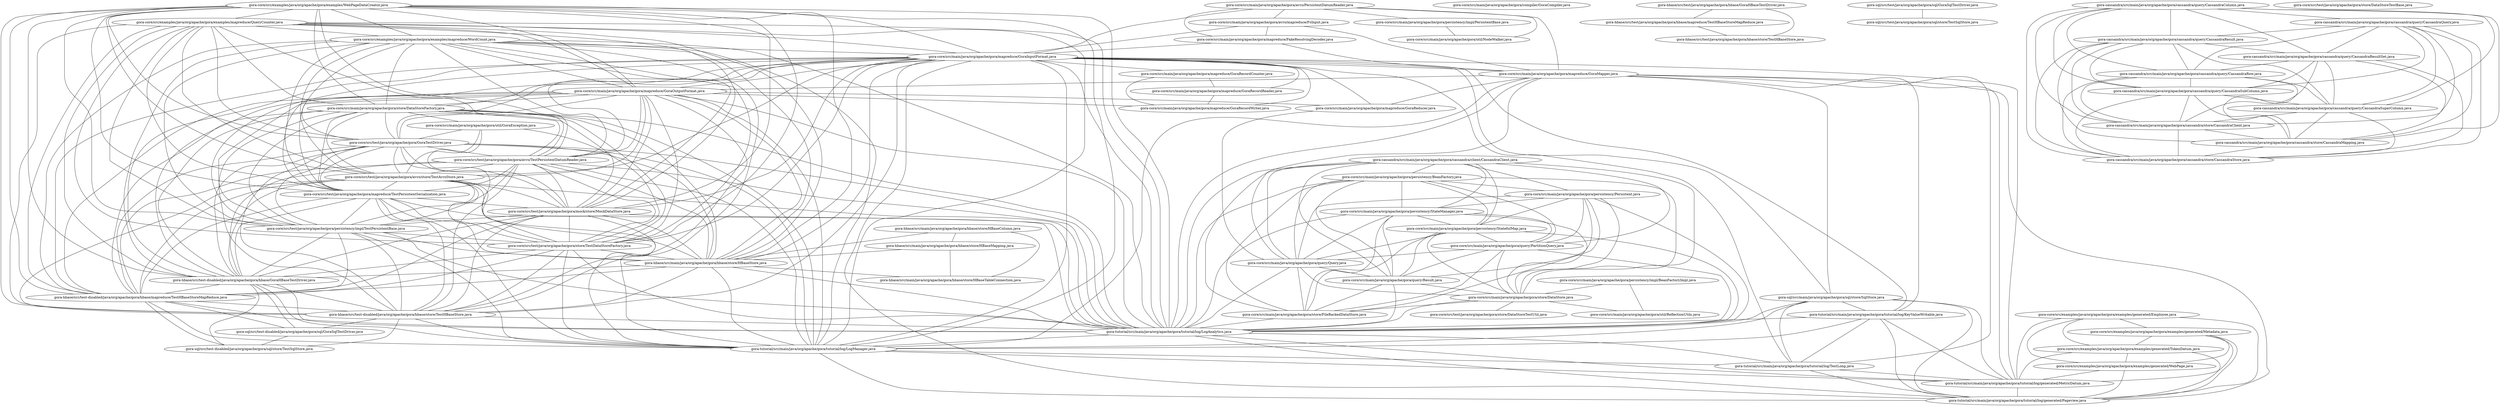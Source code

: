 strict graph G {
  1 [ label="gora-core/src/main/java/org/apache/gora/mapreduce/GoraMapper.java" owner="2211bc45-ed67-4061-b38e-ffffcc55dddd" creator="2211bc45-ed67-4061-b38e-ffffcc55dddd" dev1="2211bc45-ed67-4061-b38e-ffffcc55dddd;2" package="org.apache.gora.mapreduce" dev2="ae34e039-3edd-48a8-b3de-a6cf6da1ef90;2" ];
  2 [ label="gora-core/src/main/java/org/apache/gora/mapreduce/GoraReducer.java" owner="2211bc45-ed67-4061-b38e-ffffcc55dddd" creator="2211bc45-ed67-4061-b38e-ffffcc55dddd" dev1="2211bc45-ed67-4061-b38e-ffffcc55dddd;1" package="org.apache.gora.mapreduce" dev2="ae34e039-3edd-48a8-b3de-a6cf6da1ef90;1" ];
  3 [ label="gora-core/src/main/java/org/apache/gora/query/Query.java" owner="2211bc45-ed67-4061-b38e-ffffcc55dddd" creator="2211bc45-ed67-4061-b38e-ffffcc55dddd" dev1="2211bc45-ed67-4061-b38e-ffffcc55dddd;2" package="org.apache.gora.query" dev2="77fef2dc-9f68-4009-b20a-33c85dae5e14;1" ];
  4 [ label="gora-core/src/main/java/org/apache/gora/avro/PersistentDatumReader.java" owner="2211bc45-ed67-4061-b38e-ffffcc55dddd" creator="ae34e039-3edd-48a8-b3de-a6cf6da1ef90" dev1="2211bc45-ed67-4061-b38e-ffffcc55dddd;1" package="org.apache.gora.avro" dev2="ae34e039-3edd-48a8-b3de-a6cf6da1ef90;1" ];
  5 [ label="gora-core/src/main/java/org/apache/gora/persistency/impl/PersistentBase.java" owner="ae34e039-3edd-48a8-b3de-a6cf6da1ef90" creator="ae34e039-3edd-48a8-b3de-a6cf6da1ef90" dev1="ae34e039-3edd-48a8-b3de-a6cf6da1ef90;1" package="org.apache.gora.persistency" ];
  6 [ label="gora-core/src/main/java/org/apache/gora/util/NodeWalker.java" owner="ae34e039-3edd-48a8-b3de-a6cf6da1ef90" creator="ae34e039-3edd-48a8-b3de-a6cf6da1ef90" dev1="ae34e039-3edd-48a8-b3de-a6cf6da1ef90;1" package="org.apache.gora.util" ];
  7 [ label="gora-core/src/main/java/org/apache/gora/avro/mapreduce/FsInput.java" owner="2211bc45-ed67-4061-b38e-ffffcc55dddd" creator="2211bc45-ed67-4061-b38e-ffffcc55dddd" dev1="2211bc45-ed67-4061-b38e-ffffcc55dddd;1" package="org.apache.gora.avro" ];
  8 [ label="gora-core/src/main/java/org/apache/gora/mapreduce/FakeResolvingDecoder.java" owner="2211bc45-ed67-4061-b38e-ffffcc55dddd" creator="2211bc45-ed67-4061-b38e-ffffcc55dddd" dev1="2211bc45-ed67-4061-b38e-ffffcc55dddd;1" package="org.apache.gora.mapreduce" ];
  9 [ label="gora-core/src/main/java/org/apache/gora/mapreduce/GoraInputFormat.java" owner="2211bc45-ed67-4061-b38e-ffffcc55dddd" dev3="ae34e039-3edd-48a8-b3de-a6cf6da1ef90;2" creator="2211bc45-ed67-4061-b38e-ffffcc55dddd" dev1="2211bc45-ed67-4061-b38e-ffffcc55dddd;2" package="org.apache.gora.mapreduce" dev2="bf6de4d7-d391-4155-a462-8e43059b31e1;1" ];
  10 [ label="gora-core/src/main/java/org/apache/gora/mapreduce/GoraOutputFormat.java" owner="f7cd51c0-800b-425d-937b-9f09174c4c52" dev3="ae34e039-3edd-48a8-b3de-a6cf6da1ef90;1" creator="ae34e039-3edd-48a8-b3de-a6cf6da1ef90" dev1="f7cd51c0-800b-425d-937b-9f09174c4c52;1" package="org.apache.gora.mapreduce" dev2="bf6de4d7-d391-4155-a462-8e43059b31e1;1" ];
  11 [ label="gora-core/src/main/java/org/apache/gora/store/DataStoreFactory.java" owner="bf6de4d7-d391-4155-a462-8e43059b31e1" creator="ae34e039-3edd-48a8-b3de-a6cf6da1ef90" dev1="bf6de4d7-d391-4155-a462-8e43059b31e1;1" package="org.apache.gora.store" dev2="ae34e039-3edd-48a8-b3de-a6cf6da1ef90;1" ];
  12 [ label="gora-core/src/main/java/org/apache/gora/util/GoraException.java" owner="ae34e039-3edd-48a8-b3de-a6cf6da1ef90" creator="ae34e039-3edd-48a8-b3de-a6cf6da1ef90" dev1="ae34e039-3edd-48a8-b3de-a6cf6da1ef90;1" package="org.apache.gora.util" ];
  13 [ label="gora-core/src/test/java/org/apache/gora/GoraTestDriver.java" owner="bf6de4d7-d391-4155-a462-8e43059b31e1" creator="ae34e039-3edd-48a8-b3de-a6cf6da1ef90" dev1="bf6de4d7-d391-4155-a462-8e43059b31e1;1" package="org.apache.gora" dev2="ae34e039-3edd-48a8-b3de-a6cf6da1ef90;1" ];
  14 [ label="gora-core/src/test/java/org/apache/gora/avro/store/TestAvroStore.java" owner="bf6de4d7-d391-4155-a462-8e43059b31e1" creator="ae34e039-3edd-48a8-b3de-a6cf6da1ef90" dev1="bf6de4d7-d391-4155-a462-8e43059b31e1;1" package="org.apache.gora.avro" dev2="ae34e039-3edd-48a8-b3de-a6cf6da1ef90;1" ];
  15 [ label="gora-core/src/test/java/org/apache/gora/mock/store/MockDataStore.java" owner="bf6de4d7-d391-4155-a462-8e43059b31e1" creator="ae34e039-3edd-48a8-b3de-a6cf6da1ef90" dev1="bf6de4d7-d391-4155-a462-8e43059b31e1;1" package="org.apache.gora.mock" dev2="ae34e039-3edd-48a8-b3de-a6cf6da1ef90;1" ];
  16 [ label="gora-core/src/test/java/org/apache/gora/store/TestDataStoreFactory.java" owner="bf6de4d7-d391-4155-a462-8e43059b31e1" creator="ae34e039-3edd-48a8-b3de-a6cf6da1ef90" dev1="bf6de4d7-d391-4155-a462-8e43059b31e1;1" package="org.apache.gora.store" dev2="ae34e039-3edd-48a8-b3de-a6cf6da1ef90;1" ];
  17 [ label="gora-core/src/main/java/org/apache/gora/persistency/impl/BeanFactoryImpl.java" owner="ae34e039-3edd-48a8-b3de-a6cf6da1ef90" creator="ae34e039-3edd-48a8-b3de-a6cf6da1ef90" dev1="ae34e039-3edd-48a8-b3de-a6cf6da1ef90;1" package="org.apache.gora.persistency" ];
  18 [ label="gora-core/src/main/java/org/apache/gora/store/DataStore.java" owner="2211bc45-ed67-4061-b38e-ffffcc55dddd" dev3="ae34e039-3edd-48a8-b3de-a6cf6da1ef90;1" creator="ae34e039-3edd-48a8-b3de-a6cf6da1ef90" dev1="2211bc45-ed67-4061-b38e-ffffcc55dddd;1" package="org.apache.gora.store" dev2="bf6de4d7-d391-4155-a462-8e43059b31e1;1" ];
  19 [ label="gora-core/src/main/java/org/apache/gora/util/ReflectionUtils.java" owner="ae34e039-3edd-48a8-b3de-a6cf6da1ef90" creator="ae34e039-3edd-48a8-b3de-a6cf6da1ef90" dev1="ae34e039-3edd-48a8-b3de-a6cf6da1ef90;1" package="org.apache.gora.util" ];
  20 [ label="gora-sql/src/main/java/org/apache/gora/sql/store/SqlStore.java" owner="ae34e039-3edd-48a8-b3de-a6cf6da1ef90" creator="ae34e039-3edd-48a8-b3de-a6cf6da1ef90" dev1="ae34e039-3edd-48a8-b3de-a6cf6da1ef90;1" package="org.apache.gora.sql" ];
  21 [ label="gora-tutorial/src/main/java/org/apache/gora/tutorial/log/KeyValueWritable.java" owner="ae34e039-3edd-48a8-b3de-a6cf6da1ef90" creator="ae34e039-3edd-48a8-b3de-a6cf6da1ef90" dev1="ae34e039-3edd-48a8-b3de-a6cf6da1ef90;1" package="org.apache.gora.tutorial" ];
  22 [ label="gora-tutorial/src/main/java/org/apache/gora/tutorial/log/LogAnalytics.java" owner="2211bc45-ed67-4061-b38e-ffffcc55dddd" dev3="ae34e039-3edd-48a8-b3de-a6cf6da1ef90;1" creator="ae34e039-3edd-48a8-b3de-a6cf6da1ef90" dev1="2211bc45-ed67-4061-b38e-ffffcc55dddd;1" package="org.apache.gora.tutorial" dev2="bf6de4d7-d391-4155-a462-8e43059b31e1;1" ];
  23 [ label="gora-tutorial/src/main/java/org/apache/gora/tutorial/log/LogManager.java" owner="bf6de4d7-d391-4155-a462-8e43059b31e1" creator="ae34e039-3edd-48a8-b3de-a6cf6da1ef90" dev1="bf6de4d7-d391-4155-a462-8e43059b31e1;1" package="org.apache.gora.tutorial" dev2="ae34e039-3edd-48a8-b3de-a6cf6da1ef90;1" ];
  24 [ label="gora-tutorial/src/main/java/org/apache/gora/tutorial/log/TextLong.java" owner="ae34e039-3edd-48a8-b3de-a6cf6da1ef90" creator="ae34e039-3edd-48a8-b3de-a6cf6da1ef90" dev1="ae34e039-3edd-48a8-b3de-a6cf6da1ef90;1" package="org.apache.gora.tutorial" ];
  25 [ label="gora-tutorial/src/main/java/org/apache/gora/tutorial/log/generated/MetricDatum.java" owner="7241ac23-bd8d-45f5-a96c-ffe9c2008da7" creator="ae34e039-3edd-48a8-b3de-a6cf6da1ef90" dev1="7241ac23-bd8d-45f5-a96c-ffe9c2008da7;1" package="org.apache.gora.tutorial" dev2="ae34e039-3edd-48a8-b3de-a6cf6da1ef90;1" ];
  26 [ label="gora-tutorial/src/main/java/org/apache/gora/tutorial/log/generated/Pageview.java" owner="7241ac23-bd8d-45f5-a96c-ffe9c2008da7" creator="ae34e039-3edd-48a8-b3de-a6cf6da1ef90" dev1="7241ac23-bd8d-45f5-a96c-ffe9c2008da7;1" package="org.apache.gora.tutorial" dev2="ae34e039-3edd-48a8-b3de-a6cf6da1ef90;1" ];
  27 [ label="gora-core/src/main/java/org/apache/gora/mapreduce/GoraRecordWriter.java" owner="f7cd51c0-800b-425d-937b-9f09174c4c52" creator="f7cd51c0-800b-425d-937b-9f09174c4c52" dev1="f7cd51c0-800b-425d-937b-9f09174c4c52;1" package="org.apache.gora.mapreduce" dev2="2211bc45-ed67-4061-b38e-ffffcc55dddd;1" ];
  28 [ label="gora-core/src/main/java/org/apache/gora/mapreduce/GoraRecordCounter.java" owner="2211bc45-ed67-4061-b38e-ffffcc55dddd" creator="2211bc45-ed67-4061-b38e-ffffcc55dddd" dev1="2211bc45-ed67-4061-b38e-ffffcc55dddd;1" package="org.apache.gora.mapreduce" ];
  29 [ label="gora-core/src/main/java/org/apache/gora/mapreduce/GoraRecordReader.java" owner="2211bc45-ed67-4061-b38e-ffffcc55dddd" creator="2211bc45-ed67-4061-b38e-ffffcc55dddd" dev1="2211bc45-ed67-4061-b38e-ffffcc55dddd;1" package="org.apache.gora.mapreduce" ];
  30 [ label="gora-hbase/src/main/java/org/apache/gora/hbase/store/HBaseMapping.java" owner="7241ac23-bd8d-45f5-a96c-ffe9c2008da7" dev3="77fef2dc-9f68-4009-b20a-33c85dae5e14;1" creator="7241ac23-bd8d-45f5-a96c-ffe9c2008da7" dev1="7241ac23-bd8d-45f5-a96c-ffe9c2008da7;1" package="org.apache.gora.hbase" dev2="bf6de4d7-d391-4155-a462-8e43059b31e1;1" ];
  31 [ label="gora-hbase/src/main/java/org/apache/gora/hbase/store/HBaseStore.java" owner="77fef2dc-9f68-4009-b20a-33c85dae5e14" dev3="77fef2dc-9f68-4009-b20a-33c85dae5e14;5" creator="7241ac23-bd8d-45f5-a96c-ffe9c2008da7" dev1="7241ac23-bd8d-45f5-a96c-ffe9c2008da7;1" package="org.apache.gora.hbase" dev2="bf6de4d7-d391-4155-a462-8e43059b31e1;2" ];
  32 [ label="gora-core/src/examples/java/org/apache/gora/examples/generated/Employee.java" owner="7241ac23-bd8d-45f5-a96c-ffe9c2008da7" creator="7241ac23-bd8d-45f5-a96c-ffe9c2008da7" dev1="7241ac23-bd8d-45f5-a96c-ffe9c2008da7;1" package="org.apache.gora.examples" ];
  33 [ label="gora-core/src/examples/java/org/apache/gora/examples/generated/Metadata.java" owner="7241ac23-bd8d-45f5-a96c-ffe9c2008da7" creator="7241ac23-bd8d-45f5-a96c-ffe9c2008da7" dev1="7241ac23-bd8d-45f5-a96c-ffe9c2008da7;1" package="org.apache.gora.examples" ];
  34 [ label="gora-core/src/examples/java/org/apache/gora/examples/generated/TokenDatum.java" owner="7241ac23-bd8d-45f5-a96c-ffe9c2008da7" creator="7241ac23-bd8d-45f5-a96c-ffe9c2008da7" dev1="7241ac23-bd8d-45f5-a96c-ffe9c2008da7;1" package="org.apache.gora.examples" ];
  35 [ label="gora-core/src/examples/java/org/apache/gora/examples/generated/WebPage.java" owner="7241ac23-bd8d-45f5-a96c-ffe9c2008da7" creator="7241ac23-bd8d-45f5-a96c-ffe9c2008da7" dev1="7241ac23-bd8d-45f5-a96c-ffe9c2008da7;1" package="org.apache.gora.examples" ];
  36 [ label="gora-cassandra/src/main/java/org/apache/gora/cassandra/client/CassandraClient.java" owner="2211bc45-ed67-4061-b38e-ffffcc55dddd" creator="2211bc45-ed67-4061-b38e-ffffcc55dddd" dev1="2211bc45-ed67-4061-b38e-ffffcc55dddd;1" package="org.apache.gora.cassandra" ];
  37 [ label="gora-core/src/main/java/org/apache/gora/persistency/BeanFactory.java" owner="2211bc45-ed67-4061-b38e-ffffcc55dddd" creator="2211bc45-ed67-4061-b38e-ffffcc55dddd" dev1="2211bc45-ed67-4061-b38e-ffffcc55dddd;1" package="org.apache.gora.persistency" ];
  38 [ label="gora-core/src/main/java/org/apache/gora/persistency/Persistent.java" owner="2211bc45-ed67-4061-b38e-ffffcc55dddd" creator="2211bc45-ed67-4061-b38e-ffffcc55dddd" dev1="2211bc45-ed67-4061-b38e-ffffcc55dddd;1" package="org.apache.gora.persistency" ];
  39 [ label="gora-core/src/main/java/org/apache/gora/persistency/StateManager.java" owner="2211bc45-ed67-4061-b38e-ffffcc55dddd" creator="2211bc45-ed67-4061-b38e-ffffcc55dddd" dev1="2211bc45-ed67-4061-b38e-ffffcc55dddd;1" package="org.apache.gora.persistency" ];
  40 [ label="gora-core/src/main/java/org/apache/gora/persistency/StatefulMap.java" owner="2211bc45-ed67-4061-b38e-ffffcc55dddd" creator="2211bc45-ed67-4061-b38e-ffffcc55dddd" dev1="2211bc45-ed67-4061-b38e-ffffcc55dddd;1" package="org.apache.gora.persistency" ];
  41 [ label="gora-core/src/main/java/org/apache/gora/query/PartitionQuery.java" owner="2211bc45-ed67-4061-b38e-ffffcc55dddd" creator="2211bc45-ed67-4061-b38e-ffffcc55dddd" dev1="2211bc45-ed67-4061-b38e-ffffcc55dddd;1" package="org.apache.gora.query" ];
  42 [ label="gora-core/src/main/java/org/apache/gora/query/Result.java" owner="2211bc45-ed67-4061-b38e-ffffcc55dddd" creator="2211bc45-ed67-4061-b38e-ffffcc55dddd" dev1="2211bc45-ed67-4061-b38e-ffffcc55dddd;1" package="org.apache.gora.query" ];
  43 [ label="gora-core/src/main/java/org/apache/gora/store/FileBackedDataStore.java" owner="2211bc45-ed67-4061-b38e-ffffcc55dddd" creator="2211bc45-ed67-4061-b38e-ffffcc55dddd" dev1="2211bc45-ed67-4061-b38e-ffffcc55dddd;1" package="org.apache.gora.store" ];
  44 [ label="gora-core/src/main/java/org/apache/gora/compiler/GoraCompiler.java" owner="2211bc45-ed67-4061-b38e-ffffcc55dddd" creator="2211bc45-ed67-4061-b38e-ffffcc55dddd" dev1="2211bc45-ed67-4061-b38e-ffffcc55dddd;1" package="org.apache.gora.compiler" ];
  45 [ label="gora-hbase/src/test-disabled/java/org/apache/gora/hbase/GoraHBaseTestDriver.java" owner="bf6de4d7-d391-4155-a462-8e43059b31e1" creator="bf6de4d7-d391-4155-a462-8e43059b31e1" dev1="bf6de4d7-d391-4155-a462-8e43059b31e1;5" package="UNKNOWN" ];
  46 [ label="gora-hbase/src/test/java/org/apache/gora/hbase/GoraHBaseTestDriver.java" owner="bf6de4d7-d391-4155-a462-8e43059b31e1" creator="bf6de4d7-d391-4155-a462-8e43059b31e1" dev1="bf6de4d7-d391-4155-a462-8e43059b31e1;1" package="org.apache.gora.hbase" ];
  47 [ label="gora-hbase/src/test/java/org/apache/gora/hbase/mapreduce/TestHBaseStoreMapReduce.java" owner="60460cd2-b759-4fc5-b3ad-9af9340bf399" creator="bf6de4d7-d391-4155-a462-8e43059b31e1" dev1="bf6de4d7-d391-4155-a462-8e43059b31e1;1" package="org.apache.gora.hbase" dev2="60460cd2-b759-4fc5-b3ad-9af9340bf399;2" ];
  48 [ label="gora-hbase/src/test/java/org/apache/gora/hbase/store/TestHBaseStore.java" owner="bf6de4d7-d391-4155-a462-8e43059b31e1" creator="bf6de4d7-d391-4155-a462-8e43059b31e1" dev1="bf6de4d7-d391-4155-a462-8e43059b31e1;1" package="org.apache.gora.hbase" ];
  49 [ label="gora-sql/src/test/java/org/apache/gora/sql/GoraSqlTestDriver.java" owner="bf6de4d7-d391-4155-a462-8e43059b31e1" creator="bf6de4d7-d391-4155-a462-8e43059b31e1" dev1="bf6de4d7-d391-4155-a462-8e43059b31e1;1" package="org.apache.gora.sql" ];
  50 [ label="gora-sql/src/test/java/org/apache/gora/sql/store/TestSqlStore.java" owner="bf6de4d7-d391-4155-a462-8e43059b31e1" creator="bf6de4d7-d391-4155-a462-8e43059b31e1" dev1="bf6de4d7-d391-4155-a462-8e43059b31e1;1" package="org.apache.gora.sql" ];
  51 [ label="gora-cassandra/src/main/java/org/apache/gora/cassandra/query/CassandraColumn.java" owner="fe182a49-fd49-4b73-800f-c6646bd6611f" creator="fe182a49-fd49-4b73-800f-c6646bd6611f" dev1="fe182a49-fd49-4b73-800f-c6646bd6611f;1" package="org.apache.gora.cassandra" ];
  52 [ label="gora-cassandra/src/main/java/org/apache/gora/cassandra/query/CassandraQuery.java" owner="fe182a49-fd49-4b73-800f-c6646bd6611f" creator="fe182a49-fd49-4b73-800f-c6646bd6611f" dev1="fe182a49-fd49-4b73-800f-c6646bd6611f;1" package="org.apache.gora.cassandra" ];
  53 [ label="gora-cassandra/src/main/java/org/apache/gora/cassandra/query/CassandraResult.java" owner="fe182a49-fd49-4b73-800f-c6646bd6611f" creator="fe182a49-fd49-4b73-800f-c6646bd6611f" dev1="fe182a49-fd49-4b73-800f-c6646bd6611f;1" package="org.apache.gora.cassandra" ];
  54 [ label="gora-cassandra/src/main/java/org/apache/gora/cassandra/query/CassandraResultSet.java" owner="fe182a49-fd49-4b73-800f-c6646bd6611f" creator="fe182a49-fd49-4b73-800f-c6646bd6611f" dev1="fe182a49-fd49-4b73-800f-c6646bd6611f;1" package="org.apache.gora.cassandra" ];
  55 [ label="gora-cassandra/src/main/java/org/apache/gora/cassandra/query/CassandraRow.java" owner="fe182a49-fd49-4b73-800f-c6646bd6611f" creator="fe182a49-fd49-4b73-800f-c6646bd6611f" dev1="fe182a49-fd49-4b73-800f-c6646bd6611f;1" package="org.apache.gora.cassandra" ];
  56 [ label="gora-cassandra/src/main/java/org/apache/gora/cassandra/query/CassandraSubColumn.java" owner="fe182a49-fd49-4b73-800f-c6646bd6611f" creator="fe182a49-fd49-4b73-800f-c6646bd6611f" dev1="fe182a49-fd49-4b73-800f-c6646bd6611f;1" package="org.apache.gora.cassandra" ];
  57 [ label="gora-cassandra/src/main/java/org/apache/gora/cassandra/query/CassandraSuperColumn.java" owner="fe182a49-fd49-4b73-800f-c6646bd6611f" creator="fe182a49-fd49-4b73-800f-c6646bd6611f" dev1="fe182a49-fd49-4b73-800f-c6646bd6611f;1" package="org.apache.gora.cassandra" ];
  58 [ label="gora-cassandra/src/main/java/org/apache/gora/cassandra/store/CassandraClient.java" owner="fe182a49-fd49-4b73-800f-c6646bd6611f" creator="fe182a49-fd49-4b73-800f-c6646bd6611f" dev1="fe182a49-fd49-4b73-800f-c6646bd6611f;1" package="org.apache.gora.cassandra" ];
  59 [ label="gora-cassandra/src/main/java/org/apache/gora/cassandra/store/CassandraMapping.java" owner="fe182a49-fd49-4b73-800f-c6646bd6611f" creator="fe182a49-fd49-4b73-800f-c6646bd6611f" dev1="fe182a49-fd49-4b73-800f-c6646bd6611f;1" package="org.apache.gora.cassandra" ];
  60 [ label="gora-cassandra/src/main/java/org/apache/gora/cassandra/store/CassandraStore.java" owner="fe182a49-fd49-4b73-800f-c6646bd6611f" creator="fe182a49-fd49-4b73-800f-c6646bd6611f" dev1="fe182a49-fd49-4b73-800f-c6646bd6611f;2" package="org.apache.gora.cassandra" ];
  61 [ label="gora-hbase/src/test-disabled/java/org/apache/gora/hbase/mapreduce/TestHBaseStoreMapReduce.java" owner="bf6de4d7-d391-4155-a462-8e43059b31e1" creator="bf6de4d7-d391-4155-a462-8e43059b31e1" dev1="bf6de4d7-d391-4155-a462-8e43059b31e1;3" package="UNKNOWN" ];
  62 [ label="gora-hbase/src/test-disabled/java/org/apache/gora/hbase/store/TestHBaseStore.java" owner="bf6de4d7-d391-4155-a462-8e43059b31e1" creator="bf6de4d7-d391-4155-a462-8e43059b31e1" dev1="bf6de4d7-d391-4155-a462-8e43059b31e1;3" package="UNKNOWN" dev2="60460cd2-b759-4fc5-b3ad-9af9340bf399;1" ];
  63 [ label="gora-sql/src/test-disabled/java/org/apache/gora/sql/GoraSqlTestDriver.java" owner="bf6de4d7-d391-4155-a462-8e43059b31e1" creator="bf6de4d7-d391-4155-a462-8e43059b31e1" dev1="bf6de4d7-d391-4155-a462-8e43059b31e1;2" package="UNKNOWN" dev2="60460cd2-b759-4fc5-b3ad-9af9340bf399;1" ];
  64 [ label="gora-sql/src/test-disabled/java/org/apache/gora/sql/store/TestSqlStore.java" owner="bf6de4d7-d391-4155-a462-8e43059b31e1" creator="bf6de4d7-d391-4155-a462-8e43059b31e1" dev1="bf6de4d7-d391-4155-a462-8e43059b31e1;2" package="UNKNOWN" ];
  65 [ label="gora-core/src/examples/java/org/apache/gora/examples/WebPageDataCreator.java" owner="bf6de4d7-d391-4155-a462-8e43059b31e1" creator="bf6de4d7-d391-4155-a462-8e43059b31e1" dev1="bf6de4d7-d391-4155-a462-8e43059b31e1;1" package="org.apache.gora.examples" ];
  66 [ label="gora-core/src/examples/java/org/apache/gora/examples/mapreduce/QueryCounter.java" owner="bf6de4d7-d391-4155-a462-8e43059b31e1" creator="bf6de4d7-d391-4155-a462-8e43059b31e1" dev1="bf6de4d7-d391-4155-a462-8e43059b31e1;1" package="org.apache.gora.examples" ];
  67 [ label="gora-core/src/examples/java/org/apache/gora/examples/mapreduce/WordCount.java" owner="bf6de4d7-d391-4155-a462-8e43059b31e1" creator="bf6de4d7-d391-4155-a462-8e43059b31e1" dev1="bf6de4d7-d391-4155-a462-8e43059b31e1;1" package="org.apache.gora.examples" ];
  68 [ label="gora-core/src/test/java/org/apache/gora/avro/TestPersistentDatumReader.java" owner="bf6de4d7-d391-4155-a462-8e43059b31e1" creator="bf6de4d7-d391-4155-a462-8e43059b31e1" dev1="bf6de4d7-d391-4155-a462-8e43059b31e1;1" package="org.apache.gora.avro" ];
  69 [ label="gora-core/src/test/java/org/apache/gora/mapreduce/TestPersistentSerialization.java" owner="bf6de4d7-d391-4155-a462-8e43059b31e1" creator="bf6de4d7-d391-4155-a462-8e43059b31e1" dev1="bf6de4d7-d391-4155-a462-8e43059b31e1;1" package="org.apache.gora.mapreduce" ];
  70 [ label="gora-core/src/test/java/org/apache/gora/persistency/impl/TestPersistentBase.java" owner="bf6de4d7-d391-4155-a462-8e43059b31e1" creator="bf6de4d7-d391-4155-a462-8e43059b31e1" dev1="bf6de4d7-d391-4155-a462-8e43059b31e1;1" package="org.apache.gora.persistency" ];
  71 [ label="gora-core/src/test/java/org/apache/gora/store/DataStoreTestUtil.java" owner="bf6de4d7-d391-4155-a462-8e43059b31e1" creator="bf6de4d7-d391-4155-a462-8e43059b31e1" dev1="bf6de4d7-d391-4155-a462-8e43059b31e1;1" package="org.apache.gora.store" ];
  72 [ label="gora-hbase/src/main/java/org/apache/gora/hbase/store/HBaseColumn.java" owner="77fef2dc-9f68-4009-b20a-33c85dae5e14" creator="77fef2dc-9f68-4009-b20a-33c85dae5e14" dev1="77fef2dc-9f68-4009-b20a-33c85dae5e14;1" package="org.apache.gora.hbase" ];
  73 [ label="gora-hbase/src/main/java/org/apache/gora/hbase/store/HBaseTableConnection.java" owner="77fef2dc-9f68-4009-b20a-33c85dae5e14" creator="77fef2dc-9f68-4009-b20a-33c85dae5e14" dev1="77fef2dc-9f68-4009-b20a-33c85dae5e14;1" package="org.apache.gora.hbase" ];
  74 [ label="gora-core/src/test/java/org/apache/gora/store/DataStoreTestBase.java" owner="60460cd2-b759-4fc5-b3ad-9af9340bf399" creator="60460cd2-b759-4fc5-b3ad-9af9340bf399" dev1="60460cd2-b759-4fc5-b3ad-9af9340bf399;1" package="org.apache.gora.store" ];
  1 -- 2 [ weight="2.0" ];
  1 -- 3 [ weight="1.0" ];
  2 -- 3 [ weight="1.0" ];
  4 -- 5 [ weight="1.0" ];
  4 -- 6 [ weight="1.0" ];
  5 -- 6 [ weight="1.0" ];
  4 -- 7 [ weight="1.0" ];
  4 -- 8 [ weight="1.0" ];
  4 -- 9 [ weight="1.0" ];
  4 -- 1 [ weight="1.0" ];
  7 -- 8 [ weight="1.0" ];
  7 -- 9 [ weight="1.0" ];
  7 -- 1 [ weight="1.0" ];
  8 -- 9 [ weight="1.0" ];
  8 -- 1 [ weight="1.0" ];
  9 -- 1 [ weight="3.0" ];
  9 -- 10 [ weight="2.0" ];
  9 -- 2 [ weight="1.0" ];
  1 -- 10 [ weight="1.0" ];
  10 -- 2 [ weight="1.0" ];
  11 -- 12 [ weight="1.0" ];
  11 -- 13 [ weight="2.0" ];
  11 -- 14 [ weight="2.0" ];
  11 -- 15 [ weight="2.0" ];
  11 -- 16 [ weight="2.0" ];
  12 -- 13 [ weight="1.0" ];
  12 -- 14 [ weight="1.0" ];
  12 -- 15 [ weight="1.0" ];
  12 -- 16 [ weight="1.0" ];
  13 -- 14 [ weight="2.0" ];
  13 -- 15 [ weight="2.0" ];
  13 -- 16 [ weight="2.0" ];
  14 -- 15 [ weight="2.0" ];
  14 -- 16 [ weight="2.0" ];
  15 -- 16 [ weight="2.0" ];
  17 -- 18 [ weight="1.0" ];
  17 -- 19 [ weight="1.0" ];
  18 -- 19 [ weight="1.0" ];
  9 -- 20 [ weight="1.0" ];
  9 -- 21 [ weight="1.0" ];
  9 -- 22 [ weight="2.0" ];
  9 -- 23 [ weight="2.0" ];
  9 -- 24 [ weight="1.0" ];
  9 -- 25 [ weight="1.0" ];
  9 -- 26 [ weight="1.0" ];
  1 -- 20 [ weight="1.0" ];
  1 -- 21 [ weight="1.0" ];
  1 -- 22 [ weight="1.0" ];
  1 -- 23 [ weight="1.0" ];
  1 -- 24 [ weight="1.0" ];
  1 -- 25 [ weight="1.0" ];
  1 -- 26 [ weight="1.0" ];
  20 -- 21 [ weight="1.0" ];
  20 -- 22 [ weight="1.0" ];
  20 -- 23 [ weight="1.0" ];
  20 -- 24 [ weight="1.0" ];
  20 -- 25 [ weight="1.0" ];
  20 -- 26 [ weight="1.0" ];
  21 -- 22 [ weight="1.0" ];
  21 -- 23 [ weight="1.0" ];
  21 -- 24 [ weight="1.0" ];
  21 -- 25 [ weight="1.0" ];
  21 -- 26 [ weight="1.0" ];
  22 -- 23 [ weight="2.0" ];
  22 -- 24 [ weight="1.0" ];
  22 -- 25 [ weight="1.0" ];
  22 -- 26 [ weight="1.0" ];
  23 -- 24 [ weight="1.0" ];
  23 -- 25 [ weight="1.0" ];
  23 -- 26 [ weight="1.0" ];
  24 -- 25 [ weight="1.0" ];
  24 -- 26 [ weight="1.0" ];
  25 -- 26 [ weight="2.0" ];
  10 -- 27 [ weight="1.0" ];
  9 -- 28 [ weight="1.0" ];
  9 -- 29 [ weight="1.0" ];
  9 -- 27 [ weight="1.0" ];
  28 -- 29 [ weight="1.0" ];
  28 -- 27 [ weight="1.0" ];
  29 -- 27 [ weight="1.0" ];
  30 -- 31 [ weight="3.0" ];
  32 -- 33 [ weight="1.0" ];
  32 -- 34 [ weight="1.0" ];
  32 -- 35 [ weight="1.0" ];
  32 -- 25 [ weight="1.0" ];
  32 -- 26 [ weight="1.0" ];
  33 -- 34 [ weight="1.0" ];
  33 -- 35 [ weight="1.0" ];
  33 -- 25 [ weight="1.0" ];
  33 -- 26 [ weight="1.0" ];
  34 -- 35 [ weight="1.0" ];
  34 -- 25 [ weight="1.0" ];
  34 -- 26 [ weight="1.0" ];
  35 -- 25 [ weight="1.0" ];
  35 -- 26 [ weight="1.0" ];
  36 -- 37 [ weight="1.0" ];
  36 -- 38 [ weight="1.0" ];
  36 -- 39 [ weight="1.0" ];
  36 -- 40 [ weight="1.0" ];
  36 -- 41 [ weight="1.0" ];
  36 -- 3 [ weight="1.0" ];
  36 -- 42 [ weight="1.0" ];
  36 -- 18 [ weight="1.0" ];
  36 -- 43 [ weight="1.0" ];
  36 -- 22 [ weight="1.0" ];
  37 -- 38 [ weight="1.0" ];
  37 -- 39 [ weight="1.0" ];
  37 -- 40 [ weight="1.0" ];
  37 -- 41 [ weight="1.0" ];
  37 -- 3 [ weight="1.0" ];
  37 -- 42 [ weight="1.0" ];
  37 -- 18 [ weight="1.0" ];
  37 -- 43 [ weight="1.0" ];
  37 -- 22 [ weight="1.0" ];
  38 -- 39 [ weight="1.0" ];
  38 -- 40 [ weight="1.0" ];
  38 -- 41 [ weight="1.0" ];
  38 -- 3 [ weight="1.0" ];
  38 -- 42 [ weight="1.0" ];
  38 -- 18 [ weight="1.0" ];
  38 -- 43 [ weight="1.0" ];
  38 -- 22 [ weight="1.0" ];
  39 -- 40 [ weight="1.0" ];
  39 -- 41 [ weight="1.0" ];
  39 -- 3 [ weight="1.0" ];
  39 -- 42 [ weight="1.0" ];
  39 -- 18 [ weight="1.0" ];
  39 -- 43 [ weight="1.0" ];
  39 -- 22 [ weight="1.0" ];
  40 -- 41 [ weight="1.0" ];
  40 -- 3 [ weight="1.0" ];
  40 -- 42 [ weight="1.0" ];
  40 -- 18 [ weight="1.0" ];
  40 -- 43 [ weight="1.0" ];
  40 -- 22 [ weight="1.0" ];
  41 -- 3 [ weight="1.0" ];
  41 -- 42 [ weight="1.0" ];
  41 -- 18 [ weight="1.0" ];
  41 -- 43 [ weight="1.0" ];
  41 -- 22 [ weight="1.0" ];
  3 -- 42 [ weight="1.0" ];
  3 -- 18 [ weight="1.0" ];
  3 -- 43 [ weight="1.0" ];
  3 -- 22 [ weight="1.0" ];
  42 -- 18 [ weight="1.0" ];
  42 -- 43 [ weight="1.0" ];
  42 -- 22 [ weight="1.0" ];
  18 -- 43 [ weight="1.0" ];
  18 -- 22 [ weight="1.0" ];
  43 -- 22 [ weight="1.0" ];
  46 -- 47 [ weight="1.0" ];
  46 -- 48 [ weight="1.0" ];
  47 -- 48 [ weight="1.0" ];
  49 -- 50 [ weight="1.0" ];
  51 -- 52 [ weight="1.0" ];
  51 -- 53 [ weight="1.0" ];
  51 -- 54 [ weight="1.0" ];
  51 -- 55 [ weight="1.0" ];
  51 -- 56 [ weight="1.0" ];
  51 -- 57 [ weight="1.0" ];
  51 -- 58 [ weight="1.0" ];
  51 -- 59 [ weight="1.0" ];
  51 -- 60 [ weight="1.0" ];
  52 -- 53 [ weight="1.0" ];
  52 -- 54 [ weight="1.0" ];
  52 -- 55 [ weight="1.0" ];
  52 -- 56 [ weight="1.0" ];
  52 -- 57 [ weight="1.0" ];
  52 -- 58 [ weight="1.0" ];
  52 -- 59 [ weight="1.0" ];
  52 -- 60 [ weight="1.0" ];
  53 -- 54 [ weight="1.0" ];
  53 -- 55 [ weight="1.0" ];
  53 -- 56 [ weight="1.0" ];
  53 -- 57 [ weight="1.0" ];
  53 -- 58 [ weight="1.0" ];
  53 -- 59 [ weight="1.0" ];
  53 -- 60 [ weight="1.0" ];
  54 -- 55 [ weight="1.0" ];
  54 -- 56 [ weight="1.0" ];
  54 -- 57 [ weight="1.0" ];
  54 -- 58 [ weight="1.0" ];
  54 -- 59 [ weight="1.0" ];
  54 -- 60 [ weight="1.0" ];
  55 -- 56 [ weight="1.0" ];
  55 -- 57 [ weight="1.0" ];
  55 -- 58 [ weight="1.0" ];
  55 -- 59 [ weight="1.0" ];
  55 -- 60 [ weight="1.0" ];
  56 -- 57 [ weight="1.0" ];
  56 -- 58 [ weight="1.0" ];
  56 -- 59 [ weight="1.0" ];
  56 -- 60 [ weight="1.0" ];
  57 -- 58 [ weight="1.0" ];
  57 -- 59 [ weight="1.0" ];
  57 -- 60 [ weight="1.0" ];
  58 -- 59 [ weight="1.0" ];
  58 -- 60 [ weight="1.0" ];
  59 -- 60 [ weight="1.0" ];
  45 -- 61 [ weight="3.0" ];
  45 -- 62 [ weight="3.0" ];
  45 -- 63 [ weight="2.0" ];
  45 -- 64 [ weight="2.0" ];
  61 -- 62 [ weight="3.0" ];
  61 -- 63 [ weight="2.0" ];
  61 -- 64 [ weight="2.0" ];
  62 -- 63 [ weight="2.0" ];
  62 -- 64 [ weight="2.0" ];
  63 -- 64 [ weight="2.0" ];
  65 -- 66 [ weight="1.0" ];
  65 -- 67 [ weight="1.0" ];
  65 -- 9 [ weight="1.0" ];
  65 -- 10 [ weight="1.0" ];
  65 -- 11 [ weight="1.0" ];
  65 -- 13 [ weight="1.0" ];
  65 -- 68 [ weight="1.0" ];
  65 -- 14 [ weight="1.0" ];
  65 -- 69 [ weight="1.0" ];
  65 -- 15 [ weight="1.0" ];
  65 -- 70 [ weight="1.0" ];
  65 -- 16 [ weight="1.0" ];
  65 -- 31 [ weight="1.0" ];
  65 -- 45 [ weight="1.0" ];
  65 -- 61 [ weight="1.0" ];
  65 -- 62 [ weight="1.0" ];
  65 -- 22 [ weight="1.0" ];
  65 -- 23 [ weight="1.0" ];
  66 -- 67 [ weight="1.0" ];
  66 -- 9 [ weight="1.0" ];
  66 -- 10 [ weight="1.0" ];
  66 -- 11 [ weight="1.0" ];
  66 -- 13 [ weight="1.0" ];
  66 -- 68 [ weight="1.0" ];
  66 -- 14 [ weight="1.0" ];
  66 -- 69 [ weight="1.0" ];
  66 -- 15 [ weight="1.0" ];
  66 -- 70 [ weight="1.0" ];
  66 -- 16 [ weight="1.0" ];
  66 -- 31 [ weight="1.0" ];
  66 -- 45 [ weight="1.0" ];
  66 -- 61 [ weight="1.0" ];
  66 -- 62 [ weight="1.0" ];
  66 -- 22 [ weight="1.0" ];
  66 -- 23 [ weight="1.0" ];
  67 -- 9 [ weight="1.0" ];
  67 -- 10 [ weight="1.0" ];
  67 -- 11 [ weight="1.0" ];
  67 -- 13 [ weight="1.0" ];
  67 -- 68 [ weight="1.0" ];
  67 -- 14 [ weight="1.0" ];
  67 -- 69 [ weight="1.0" ];
  67 -- 15 [ weight="1.0" ];
  67 -- 70 [ weight="1.0" ];
  67 -- 16 [ weight="1.0" ];
  67 -- 31 [ weight="1.0" ];
  67 -- 45 [ weight="1.0" ];
  67 -- 61 [ weight="1.0" ];
  67 -- 62 [ weight="1.0" ];
  67 -- 22 [ weight="1.0" ];
  67 -- 23 [ weight="1.0" ];
  9 -- 11 [ weight="1.0" ];
  9 -- 13 [ weight="1.0" ];
  9 -- 68 [ weight="1.0" ];
  9 -- 14 [ weight="1.0" ];
  9 -- 69 [ weight="1.0" ];
  9 -- 15 [ weight="1.0" ];
  9 -- 70 [ weight="1.0" ];
  9 -- 16 [ weight="1.0" ];
  9 -- 31 [ weight="1.0" ];
  9 -- 45 [ weight="1.0" ];
  9 -- 61 [ weight="1.0" ];
  9 -- 62 [ weight="1.0" ];
  10 -- 11 [ weight="1.0" ];
  10 -- 13 [ weight="1.0" ];
  10 -- 68 [ weight="1.0" ];
  10 -- 14 [ weight="1.0" ];
  10 -- 69 [ weight="1.0" ];
  10 -- 15 [ weight="1.0" ];
  10 -- 70 [ weight="1.0" ];
  10 -- 16 [ weight="1.0" ];
  10 -- 31 [ weight="1.0" ];
  10 -- 45 [ weight="1.0" ];
  10 -- 61 [ weight="1.0" ];
  10 -- 62 [ weight="1.0" ];
  10 -- 22 [ weight="1.0" ];
  10 -- 23 [ weight="1.0" ];
  11 -- 68 [ weight="1.0" ];
  11 -- 69 [ weight="1.0" ];
  11 -- 70 [ weight="1.0" ];
  11 -- 31 [ weight="1.0" ];
  11 -- 45 [ weight="1.0" ];
  11 -- 61 [ weight="1.0" ];
  11 -- 62 [ weight="1.0" ];
  11 -- 22 [ weight="1.0" ];
  11 -- 23 [ weight="1.0" ];
  13 -- 68 [ weight="1.0" ];
  13 -- 69 [ weight="1.0" ];
  13 -- 70 [ weight="1.0" ];
  13 -- 31 [ weight="1.0" ];
  13 -- 45 [ weight="1.0" ];
  13 -- 61 [ weight="1.0" ];
  13 -- 62 [ weight="1.0" ];
  13 -- 22 [ weight="1.0" ];
  13 -- 23 [ weight="1.0" ];
  68 -- 14 [ weight="1.0" ];
  68 -- 69 [ weight="1.0" ];
  68 -- 15 [ weight="1.0" ];
  68 -- 70 [ weight="1.0" ];
  68 -- 16 [ weight="1.0" ];
  68 -- 31 [ weight="1.0" ];
  68 -- 45 [ weight="1.0" ];
  68 -- 61 [ weight="1.0" ];
  68 -- 62 [ weight="1.0" ];
  68 -- 22 [ weight="1.0" ];
  68 -- 23 [ weight="1.0" ];
  14 -- 69 [ weight="1.0" ];
  14 -- 70 [ weight="1.0" ];
  14 -- 31 [ weight="1.0" ];
  14 -- 45 [ weight="1.0" ];
  14 -- 61 [ weight="1.0" ];
  14 -- 62 [ weight="1.0" ];
  14 -- 22 [ weight="1.0" ];
  14 -- 23 [ weight="1.0" ];
  69 -- 15 [ weight="1.0" ];
  69 -- 70 [ weight="1.0" ];
  69 -- 16 [ weight="1.0" ];
  69 -- 31 [ weight="1.0" ];
  69 -- 45 [ weight="1.0" ];
  69 -- 61 [ weight="1.0" ];
  69 -- 62 [ weight="1.0" ];
  69 -- 22 [ weight="1.0" ];
  69 -- 23 [ weight="1.0" ];
  15 -- 70 [ weight="1.0" ];
  15 -- 31 [ weight="1.0" ];
  15 -- 45 [ weight="1.0" ];
  15 -- 61 [ weight="1.0" ];
  15 -- 62 [ weight="1.0" ];
  15 -- 22 [ weight="1.0" ];
  15 -- 23 [ weight="1.0" ];
  70 -- 16 [ weight="1.0" ];
  70 -- 31 [ weight="1.0" ];
  70 -- 45 [ weight="1.0" ];
  70 -- 61 [ weight="1.0" ];
  70 -- 62 [ weight="1.0" ];
  70 -- 22 [ weight="1.0" ];
  70 -- 23 [ weight="1.0" ];
  16 -- 31 [ weight="1.0" ];
  16 -- 45 [ weight="1.0" ];
  16 -- 61 [ weight="1.0" ];
  16 -- 62 [ weight="1.0" ];
  16 -- 22 [ weight="1.0" ];
  16 -- 23 [ weight="1.0" ];
  31 -- 45 [ weight="1.0" ];
  31 -- 61 [ weight="1.0" ];
  31 -- 62 [ weight="1.0" ];
  31 -- 22 [ weight="1.0" ];
  31 -- 23 [ weight="1.0" ];
  45 -- 22 [ weight="1.0" ];
  45 -- 23 [ weight="1.0" ];
  61 -- 22 [ weight="1.0" ];
  61 -- 23 [ weight="1.0" ];
  62 -- 22 [ weight="1.0" ];
  62 -- 23 [ weight="1.0" ];
  18 -- 71 [ weight="1.0" ];
  72 -- 30 [ weight="1.0" ];
  72 -- 31 [ weight="1.0" ];
  72 -- 73 [ weight="1.0" ];
  30 -- 73 [ weight="1.0" ];
  31 -- 73 [ weight="1.0" ];
}
